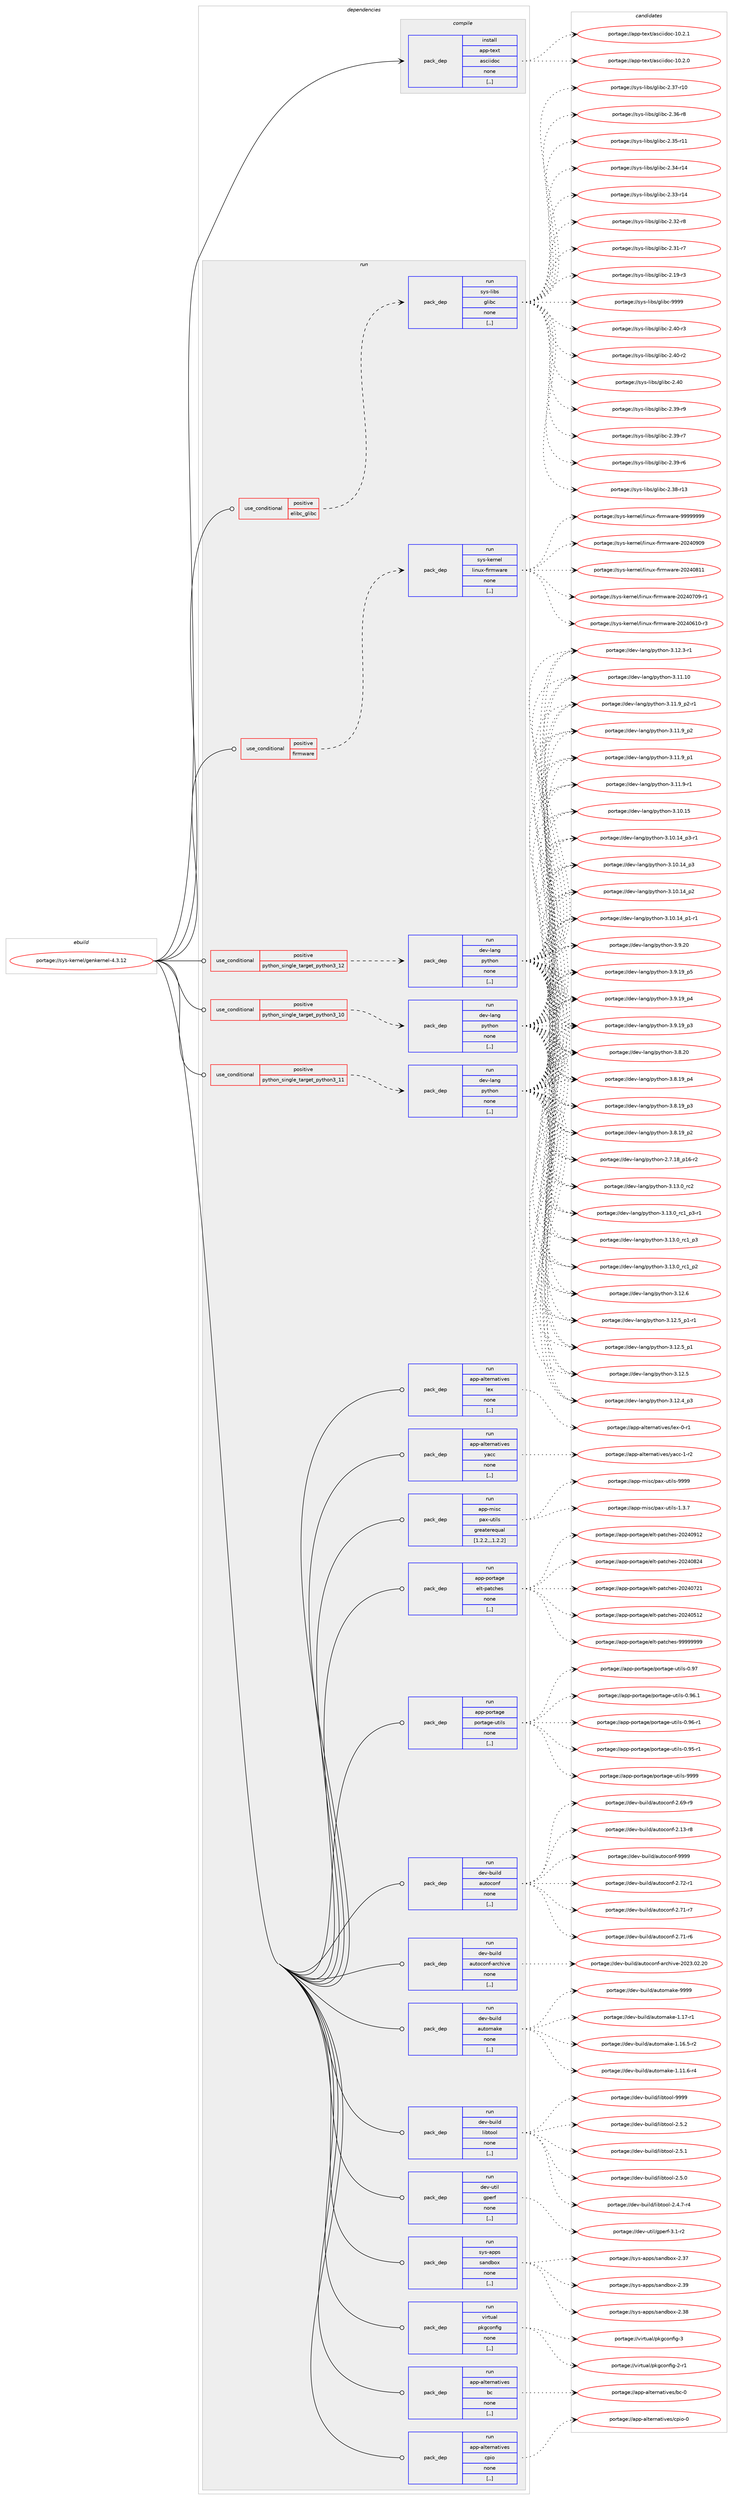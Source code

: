 digraph prolog {

# *************
# Graph options
# *************

newrank=true;
concentrate=true;
compound=true;
graph [rankdir=LR,fontname=Helvetica,fontsize=10,ranksep=1.5];#, ranksep=2.5, nodesep=0.2];
edge  [arrowhead=vee];
node  [fontname=Helvetica,fontsize=10];

# **********
# The ebuild
# **********

subgraph cluster_leftcol {
color=gray;
label=<<i>ebuild</i>>;
id [label="portage://sys-kernel/genkernel-4.3.12", color=red, width=4, href="../sys-kernel/genkernel-4.3.12.svg"];
}

# ****************
# The dependencies
# ****************

subgraph cluster_midcol {
color=gray;
label=<<i>dependencies</i>>;
subgraph cluster_compile {
fillcolor="#eeeeee";
style=filled;
label=<<i>compile</i>>;
subgraph pack17619 {
dependency28033 [label=<<TABLE BORDER="0" CELLBORDER="1" CELLSPACING="0" CELLPADDING="4" WIDTH="220"><TR><TD ROWSPAN="6" CELLPADDING="30">pack_dep</TD></TR><TR><TD WIDTH="110">install</TD></TR><TR><TD>app-text</TD></TR><TR><TD>asciidoc</TD></TR><TR><TD>none</TD></TR><TR><TD>[,,]</TD></TR></TABLE>>, shape=none, color=blue];
}
id:e -> dependency28033:w [weight=20,style="solid",arrowhead="vee"];
}
subgraph cluster_compileandrun {
fillcolor="#eeeeee";
style=filled;
label=<<i>compile and run</i>>;
}
subgraph cluster_run {
fillcolor="#eeeeee";
style=filled;
label=<<i>run</i>>;
subgraph cond10325 {
dependency28034 [label=<<TABLE BORDER="0" CELLBORDER="1" CELLSPACING="0" CELLPADDING="4"><TR><TD ROWSPAN="3" CELLPADDING="10">use_conditional</TD></TR><TR><TD>positive</TD></TR><TR><TD>elibc_glibc</TD></TR></TABLE>>, shape=none, color=red];
subgraph pack17620 {
dependency28035 [label=<<TABLE BORDER="0" CELLBORDER="1" CELLSPACING="0" CELLPADDING="4" WIDTH="220"><TR><TD ROWSPAN="6" CELLPADDING="30">pack_dep</TD></TR><TR><TD WIDTH="110">run</TD></TR><TR><TD>sys-libs</TD></TR><TR><TD>glibc</TD></TR><TR><TD>none</TD></TR><TR><TD>[,,]</TD></TR></TABLE>>, shape=none, color=blue];
}
dependency28034:e -> dependency28035:w [weight=20,style="dashed",arrowhead="vee"];
}
id:e -> dependency28034:w [weight=20,style="solid",arrowhead="odot"];
subgraph cond10326 {
dependency28036 [label=<<TABLE BORDER="0" CELLBORDER="1" CELLSPACING="0" CELLPADDING="4"><TR><TD ROWSPAN="3" CELLPADDING="10">use_conditional</TD></TR><TR><TD>positive</TD></TR><TR><TD>firmware</TD></TR></TABLE>>, shape=none, color=red];
subgraph pack17621 {
dependency28037 [label=<<TABLE BORDER="0" CELLBORDER="1" CELLSPACING="0" CELLPADDING="4" WIDTH="220"><TR><TD ROWSPAN="6" CELLPADDING="30">pack_dep</TD></TR><TR><TD WIDTH="110">run</TD></TR><TR><TD>sys-kernel</TD></TR><TR><TD>linux-firmware</TD></TR><TR><TD>none</TD></TR><TR><TD>[,,]</TD></TR></TABLE>>, shape=none, color=blue];
}
dependency28036:e -> dependency28037:w [weight=20,style="dashed",arrowhead="vee"];
}
id:e -> dependency28036:w [weight=20,style="solid",arrowhead="odot"];
subgraph cond10327 {
dependency28038 [label=<<TABLE BORDER="0" CELLBORDER="1" CELLSPACING="0" CELLPADDING="4"><TR><TD ROWSPAN="3" CELLPADDING="10">use_conditional</TD></TR><TR><TD>positive</TD></TR><TR><TD>python_single_target_python3_10</TD></TR></TABLE>>, shape=none, color=red];
subgraph pack17622 {
dependency28039 [label=<<TABLE BORDER="0" CELLBORDER="1" CELLSPACING="0" CELLPADDING="4" WIDTH="220"><TR><TD ROWSPAN="6" CELLPADDING="30">pack_dep</TD></TR><TR><TD WIDTH="110">run</TD></TR><TR><TD>dev-lang</TD></TR><TR><TD>python</TD></TR><TR><TD>none</TD></TR><TR><TD>[,,]</TD></TR></TABLE>>, shape=none, color=blue];
}
dependency28038:e -> dependency28039:w [weight=20,style="dashed",arrowhead="vee"];
}
id:e -> dependency28038:w [weight=20,style="solid",arrowhead="odot"];
subgraph cond10328 {
dependency28040 [label=<<TABLE BORDER="0" CELLBORDER="1" CELLSPACING="0" CELLPADDING="4"><TR><TD ROWSPAN="3" CELLPADDING="10">use_conditional</TD></TR><TR><TD>positive</TD></TR><TR><TD>python_single_target_python3_11</TD></TR></TABLE>>, shape=none, color=red];
subgraph pack17623 {
dependency28041 [label=<<TABLE BORDER="0" CELLBORDER="1" CELLSPACING="0" CELLPADDING="4" WIDTH="220"><TR><TD ROWSPAN="6" CELLPADDING="30">pack_dep</TD></TR><TR><TD WIDTH="110">run</TD></TR><TR><TD>dev-lang</TD></TR><TR><TD>python</TD></TR><TR><TD>none</TD></TR><TR><TD>[,,]</TD></TR></TABLE>>, shape=none, color=blue];
}
dependency28040:e -> dependency28041:w [weight=20,style="dashed",arrowhead="vee"];
}
id:e -> dependency28040:w [weight=20,style="solid",arrowhead="odot"];
subgraph cond10329 {
dependency28042 [label=<<TABLE BORDER="0" CELLBORDER="1" CELLSPACING="0" CELLPADDING="4"><TR><TD ROWSPAN="3" CELLPADDING="10">use_conditional</TD></TR><TR><TD>positive</TD></TR><TR><TD>python_single_target_python3_12</TD></TR></TABLE>>, shape=none, color=red];
subgraph pack17624 {
dependency28043 [label=<<TABLE BORDER="0" CELLBORDER="1" CELLSPACING="0" CELLPADDING="4" WIDTH="220"><TR><TD ROWSPAN="6" CELLPADDING="30">pack_dep</TD></TR><TR><TD WIDTH="110">run</TD></TR><TR><TD>dev-lang</TD></TR><TR><TD>python</TD></TR><TR><TD>none</TD></TR><TR><TD>[,,]</TD></TR></TABLE>>, shape=none, color=blue];
}
dependency28042:e -> dependency28043:w [weight=20,style="dashed",arrowhead="vee"];
}
id:e -> dependency28042:w [weight=20,style="solid",arrowhead="odot"];
subgraph pack17625 {
dependency28044 [label=<<TABLE BORDER="0" CELLBORDER="1" CELLSPACING="0" CELLPADDING="4" WIDTH="220"><TR><TD ROWSPAN="6" CELLPADDING="30">pack_dep</TD></TR><TR><TD WIDTH="110">run</TD></TR><TR><TD>app-alternatives</TD></TR><TR><TD>bc</TD></TR><TR><TD>none</TD></TR><TR><TD>[,,]</TD></TR></TABLE>>, shape=none, color=blue];
}
id:e -> dependency28044:w [weight=20,style="solid",arrowhead="odot"];
subgraph pack17626 {
dependency28045 [label=<<TABLE BORDER="0" CELLBORDER="1" CELLSPACING="0" CELLPADDING="4" WIDTH="220"><TR><TD ROWSPAN="6" CELLPADDING="30">pack_dep</TD></TR><TR><TD WIDTH="110">run</TD></TR><TR><TD>app-alternatives</TD></TR><TR><TD>cpio</TD></TR><TR><TD>none</TD></TR><TR><TD>[,,]</TD></TR></TABLE>>, shape=none, color=blue];
}
id:e -> dependency28045:w [weight=20,style="solid",arrowhead="odot"];
subgraph pack17627 {
dependency28046 [label=<<TABLE BORDER="0" CELLBORDER="1" CELLSPACING="0" CELLPADDING="4" WIDTH="220"><TR><TD ROWSPAN="6" CELLPADDING="30">pack_dep</TD></TR><TR><TD WIDTH="110">run</TD></TR><TR><TD>app-alternatives</TD></TR><TR><TD>lex</TD></TR><TR><TD>none</TD></TR><TR><TD>[,,]</TD></TR></TABLE>>, shape=none, color=blue];
}
id:e -> dependency28046:w [weight=20,style="solid",arrowhead="odot"];
subgraph pack17628 {
dependency28047 [label=<<TABLE BORDER="0" CELLBORDER="1" CELLSPACING="0" CELLPADDING="4" WIDTH="220"><TR><TD ROWSPAN="6" CELLPADDING="30">pack_dep</TD></TR><TR><TD WIDTH="110">run</TD></TR><TR><TD>app-alternatives</TD></TR><TR><TD>yacc</TD></TR><TR><TD>none</TD></TR><TR><TD>[,,]</TD></TR></TABLE>>, shape=none, color=blue];
}
id:e -> dependency28047:w [weight=20,style="solid",arrowhead="odot"];
subgraph pack17629 {
dependency28048 [label=<<TABLE BORDER="0" CELLBORDER="1" CELLSPACING="0" CELLPADDING="4" WIDTH="220"><TR><TD ROWSPAN="6" CELLPADDING="30">pack_dep</TD></TR><TR><TD WIDTH="110">run</TD></TR><TR><TD>app-misc</TD></TR><TR><TD>pax-utils</TD></TR><TR><TD>greaterequal</TD></TR><TR><TD>[1.2.2,,,1.2.2]</TD></TR></TABLE>>, shape=none, color=blue];
}
id:e -> dependency28048:w [weight=20,style="solid",arrowhead="odot"];
subgraph pack17630 {
dependency28049 [label=<<TABLE BORDER="0" CELLBORDER="1" CELLSPACING="0" CELLPADDING="4" WIDTH="220"><TR><TD ROWSPAN="6" CELLPADDING="30">pack_dep</TD></TR><TR><TD WIDTH="110">run</TD></TR><TR><TD>app-portage</TD></TR><TR><TD>elt-patches</TD></TR><TR><TD>none</TD></TR><TR><TD>[,,]</TD></TR></TABLE>>, shape=none, color=blue];
}
id:e -> dependency28049:w [weight=20,style="solid",arrowhead="odot"];
subgraph pack17631 {
dependency28050 [label=<<TABLE BORDER="0" CELLBORDER="1" CELLSPACING="0" CELLPADDING="4" WIDTH="220"><TR><TD ROWSPAN="6" CELLPADDING="30">pack_dep</TD></TR><TR><TD WIDTH="110">run</TD></TR><TR><TD>app-portage</TD></TR><TR><TD>portage-utils</TD></TR><TR><TD>none</TD></TR><TR><TD>[,,]</TD></TR></TABLE>>, shape=none, color=blue];
}
id:e -> dependency28050:w [weight=20,style="solid",arrowhead="odot"];
subgraph pack17632 {
dependency28051 [label=<<TABLE BORDER="0" CELLBORDER="1" CELLSPACING="0" CELLPADDING="4" WIDTH="220"><TR><TD ROWSPAN="6" CELLPADDING="30">pack_dep</TD></TR><TR><TD WIDTH="110">run</TD></TR><TR><TD>dev-build</TD></TR><TR><TD>autoconf</TD></TR><TR><TD>none</TD></TR><TR><TD>[,,]</TD></TR></TABLE>>, shape=none, color=blue];
}
id:e -> dependency28051:w [weight=20,style="solid",arrowhead="odot"];
subgraph pack17633 {
dependency28052 [label=<<TABLE BORDER="0" CELLBORDER="1" CELLSPACING="0" CELLPADDING="4" WIDTH="220"><TR><TD ROWSPAN="6" CELLPADDING="30">pack_dep</TD></TR><TR><TD WIDTH="110">run</TD></TR><TR><TD>dev-build</TD></TR><TR><TD>autoconf-archive</TD></TR><TR><TD>none</TD></TR><TR><TD>[,,]</TD></TR></TABLE>>, shape=none, color=blue];
}
id:e -> dependency28052:w [weight=20,style="solid",arrowhead="odot"];
subgraph pack17634 {
dependency28053 [label=<<TABLE BORDER="0" CELLBORDER="1" CELLSPACING="0" CELLPADDING="4" WIDTH="220"><TR><TD ROWSPAN="6" CELLPADDING="30">pack_dep</TD></TR><TR><TD WIDTH="110">run</TD></TR><TR><TD>dev-build</TD></TR><TR><TD>automake</TD></TR><TR><TD>none</TD></TR><TR><TD>[,,]</TD></TR></TABLE>>, shape=none, color=blue];
}
id:e -> dependency28053:w [weight=20,style="solid",arrowhead="odot"];
subgraph pack17635 {
dependency28054 [label=<<TABLE BORDER="0" CELLBORDER="1" CELLSPACING="0" CELLPADDING="4" WIDTH="220"><TR><TD ROWSPAN="6" CELLPADDING="30">pack_dep</TD></TR><TR><TD WIDTH="110">run</TD></TR><TR><TD>dev-build</TD></TR><TR><TD>libtool</TD></TR><TR><TD>none</TD></TR><TR><TD>[,,]</TD></TR></TABLE>>, shape=none, color=blue];
}
id:e -> dependency28054:w [weight=20,style="solid",arrowhead="odot"];
subgraph pack17636 {
dependency28055 [label=<<TABLE BORDER="0" CELLBORDER="1" CELLSPACING="0" CELLPADDING="4" WIDTH="220"><TR><TD ROWSPAN="6" CELLPADDING="30">pack_dep</TD></TR><TR><TD WIDTH="110">run</TD></TR><TR><TD>dev-util</TD></TR><TR><TD>gperf</TD></TR><TR><TD>none</TD></TR><TR><TD>[,,]</TD></TR></TABLE>>, shape=none, color=blue];
}
id:e -> dependency28055:w [weight=20,style="solid",arrowhead="odot"];
subgraph pack17637 {
dependency28056 [label=<<TABLE BORDER="0" CELLBORDER="1" CELLSPACING="0" CELLPADDING="4" WIDTH="220"><TR><TD ROWSPAN="6" CELLPADDING="30">pack_dep</TD></TR><TR><TD WIDTH="110">run</TD></TR><TR><TD>sys-apps</TD></TR><TR><TD>sandbox</TD></TR><TR><TD>none</TD></TR><TR><TD>[,,]</TD></TR></TABLE>>, shape=none, color=blue];
}
id:e -> dependency28056:w [weight=20,style="solid",arrowhead="odot"];
subgraph pack17638 {
dependency28057 [label=<<TABLE BORDER="0" CELLBORDER="1" CELLSPACING="0" CELLPADDING="4" WIDTH="220"><TR><TD ROWSPAN="6" CELLPADDING="30">pack_dep</TD></TR><TR><TD WIDTH="110">run</TD></TR><TR><TD>virtual</TD></TR><TR><TD>pkgconfig</TD></TR><TR><TD>none</TD></TR><TR><TD>[,,]</TD></TR></TABLE>>, shape=none, color=blue];
}
id:e -> dependency28057:w [weight=20,style="solid",arrowhead="odot"];
}
}

# **************
# The candidates
# **************

subgraph cluster_choices {
rank=same;
color=gray;
label=<<i>candidates</i>>;

subgraph choice17619 {
color=black;
nodesep=1;
choice97112112451161011201164797115991051051001119945494846504649 [label="portage://app-text/asciidoc-10.2.1", color=red, width=4,href="../app-text/asciidoc-10.2.1.svg"];
choice97112112451161011201164797115991051051001119945494846504648 [label="portage://app-text/asciidoc-10.2.0", color=red, width=4,href="../app-text/asciidoc-10.2.0.svg"];
dependency28033:e -> choice97112112451161011201164797115991051051001119945494846504649:w [style=dotted,weight="100"];
dependency28033:e -> choice97112112451161011201164797115991051051001119945494846504648:w [style=dotted,weight="100"];
}
subgraph choice17620 {
color=black;
nodesep=1;
choice11512111545108105981154710310810598994557575757 [label="portage://sys-libs/glibc-9999", color=red, width=4,href="../sys-libs/glibc-9999.svg"];
choice115121115451081059811547103108105989945504652484511451 [label="portage://sys-libs/glibc-2.40-r3", color=red, width=4,href="../sys-libs/glibc-2.40-r3.svg"];
choice115121115451081059811547103108105989945504652484511450 [label="portage://sys-libs/glibc-2.40-r2", color=red, width=4,href="../sys-libs/glibc-2.40-r2.svg"];
choice11512111545108105981154710310810598994550465248 [label="portage://sys-libs/glibc-2.40", color=red, width=4,href="../sys-libs/glibc-2.40.svg"];
choice115121115451081059811547103108105989945504651574511457 [label="portage://sys-libs/glibc-2.39-r9", color=red, width=4,href="../sys-libs/glibc-2.39-r9.svg"];
choice115121115451081059811547103108105989945504651574511455 [label="portage://sys-libs/glibc-2.39-r7", color=red, width=4,href="../sys-libs/glibc-2.39-r7.svg"];
choice115121115451081059811547103108105989945504651574511454 [label="portage://sys-libs/glibc-2.39-r6", color=red, width=4,href="../sys-libs/glibc-2.39-r6.svg"];
choice11512111545108105981154710310810598994550465156451144951 [label="portage://sys-libs/glibc-2.38-r13", color=red, width=4,href="../sys-libs/glibc-2.38-r13.svg"];
choice11512111545108105981154710310810598994550465155451144948 [label="portage://sys-libs/glibc-2.37-r10", color=red, width=4,href="../sys-libs/glibc-2.37-r10.svg"];
choice115121115451081059811547103108105989945504651544511456 [label="portage://sys-libs/glibc-2.36-r8", color=red, width=4,href="../sys-libs/glibc-2.36-r8.svg"];
choice11512111545108105981154710310810598994550465153451144949 [label="portage://sys-libs/glibc-2.35-r11", color=red, width=4,href="../sys-libs/glibc-2.35-r11.svg"];
choice11512111545108105981154710310810598994550465152451144952 [label="portage://sys-libs/glibc-2.34-r14", color=red, width=4,href="../sys-libs/glibc-2.34-r14.svg"];
choice11512111545108105981154710310810598994550465151451144952 [label="portage://sys-libs/glibc-2.33-r14", color=red, width=4,href="../sys-libs/glibc-2.33-r14.svg"];
choice115121115451081059811547103108105989945504651504511456 [label="portage://sys-libs/glibc-2.32-r8", color=red, width=4,href="../sys-libs/glibc-2.32-r8.svg"];
choice115121115451081059811547103108105989945504651494511455 [label="portage://sys-libs/glibc-2.31-r7", color=red, width=4,href="../sys-libs/glibc-2.31-r7.svg"];
choice115121115451081059811547103108105989945504649574511451 [label="portage://sys-libs/glibc-2.19-r3", color=red, width=4,href="../sys-libs/glibc-2.19-r3.svg"];
dependency28035:e -> choice11512111545108105981154710310810598994557575757:w [style=dotted,weight="100"];
dependency28035:e -> choice115121115451081059811547103108105989945504652484511451:w [style=dotted,weight="100"];
dependency28035:e -> choice115121115451081059811547103108105989945504652484511450:w [style=dotted,weight="100"];
dependency28035:e -> choice11512111545108105981154710310810598994550465248:w [style=dotted,weight="100"];
dependency28035:e -> choice115121115451081059811547103108105989945504651574511457:w [style=dotted,weight="100"];
dependency28035:e -> choice115121115451081059811547103108105989945504651574511455:w [style=dotted,weight="100"];
dependency28035:e -> choice115121115451081059811547103108105989945504651574511454:w [style=dotted,weight="100"];
dependency28035:e -> choice11512111545108105981154710310810598994550465156451144951:w [style=dotted,weight="100"];
dependency28035:e -> choice11512111545108105981154710310810598994550465155451144948:w [style=dotted,weight="100"];
dependency28035:e -> choice115121115451081059811547103108105989945504651544511456:w [style=dotted,weight="100"];
dependency28035:e -> choice11512111545108105981154710310810598994550465153451144949:w [style=dotted,weight="100"];
dependency28035:e -> choice11512111545108105981154710310810598994550465152451144952:w [style=dotted,weight="100"];
dependency28035:e -> choice11512111545108105981154710310810598994550465151451144952:w [style=dotted,weight="100"];
dependency28035:e -> choice115121115451081059811547103108105989945504651504511456:w [style=dotted,weight="100"];
dependency28035:e -> choice115121115451081059811547103108105989945504651494511455:w [style=dotted,weight="100"];
dependency28035:e -> choice115121115451081059811547103108105989945504649574511451:w [style=dotted,weight="100"];
}
subgraph choice17621 {
color=black;
nodesep=1;
choice11512111545107101114110101108471081051101171204510210511410911997114101455757575757575757 [label="portage://sys-kernel/linux-firmware-99999999", color=red, width=4,href="../sys-kernel/linux-firmware-99999999.svg"];
choice11512111545107101114110101108471081051101171204510210511410911997114101455048505248574857 [label="portage://sys-kernel/linux-firmware-20240909", color=red, width=4,href="../sys-kernel/linux-firmware-20240909.svg"];
choice11512111545107101114110101108471081051101171204510210511410911997114101455048505248564949 [label="portage://sys-kernel/linux-firmware-20240811", color=red, width=4,href="../sys-kernel/linux-firmware-20240811.svg"];
choice115121115451071011141101011084710810511011712045102105114109119971141014550485052485548574511449 [label="portage://sys-kernel/linux-firmware-20240709-r1", color=red, width=4,href="../sys-kernel/linux-firmware-20240709-r1.svg"];
choice115121115451071011141101011084710810511011712045102105114109119971141014550485052485449484511451 [label="portage://sys-kernel/linux-firmware-20240610-r3", color=red, width=4,href="../sys-kernel/linux-firmware-20240610-r3.svg"];
dependency28037:e -> choice11512111545107101114110101108471081051101171204510210511410911997114101455757575757575757:w [style=dotted,weight="100"];
dependency28037:e -> choice11512111545107101114110101108471081051101171204510210511410911997114101455048505248574857:w [style=dotted,weight="100"];
dependency28037:e -> choice11512111545107101114110101108471081051101171204510210511410911997114101455048505248564949:w [style=dotted,weight="100"];
dependency28037:e -> choice115121115451071011141101011084710810511011712045102105114109119971141014550485052485548574511449:w [style=dotted,weight="100"];
dependency28037:e -> choice115121115451071011141101011084710810511011712045102105114109119971141014550485052485449484511451:w [style=dotted,weight="100"];
}
subgraph choice17622 {
color=black;
nodesep=1;
choice10010111845108971101034711212111610411111045514649514648951149950 [label="portage://dev-lang/python-3.13.0_rc2", color=red, width=4,href="../dev-lang/python-3.13.0_rc2.svg"];
choice1001011184510897110103471121211161041111104551464951464895114994995112514511449 [label="portage://dev-lang/python-3.13.0_rc1_p3-r1", color=red, width=4,href="../dev-lang/python-3.13.0_rc1_p3-r1.svg"];
choice100101118451089711010347112121116104111110455146495146489511499499511251 [label="portage://dev-lang/python-3.13.0_rc1_p3", color=red, width=4,href="../dev-lang/python-3.13.0_rc1_p3.svg"];
choice100101118451089711010347112121116104111110455146495146489511499499511250 [label="portage://dev-lang/python-3.13.0_rc1_p2", color=red, width=4,href="../dev-lang/python-3.13.0_rc1_p2.svg"];
choice10010111845108971101034711212111610411111045514649504654 [label="portage://dev-lang/python-3.12.6", color=red, width=4,href="../dev-lang/python-3.12.6.svg"];
choice1001011184510897110103471121211161041111104551464950465395112494511449 [label="portage://dev-lang/python-3.12.5_p1-r1", color=red, width=4,href="../dev-lang/python-3.12.5_p1-r1.svg"];
choice100101118451089711010347112121116104111110455146495046539511249 [label="portage://dev-lang/python-3.12.5_p1", color=red, width=4,href="../dev-lang/python-3.12.5_p1.svg"];
choice10010111845108971101034711212111610411111045514649504653 [label="portage://dev-lang/python-3.12.5", color=red, width=4,href="../dev-lang/python-3.12.5.svg"];
choice100101118451089711010347112121116104111110455146495046529511251 [label="portage://dev-lang/python-3.12.4_p3", color=red, width=4,href="../dev-lang/python-3.12.4_p3.svg"];
choice100101118451089711010347112121116104111110455146495046514511449 [label="portage://dev-lang/python-3.12.3-r1", color=red, width=4,href="../dev-lang/python-3.12.3-r1.svg"];
choice1001011184510897110103471121211161041111104551464949464948 [label="portage://dev-lang/python-3.11.10", color=red, width=4,href="../dev-lang/python-3.11.10.svg"];
choice1001011184510897110103471121211161041111104551464949465795112504511449 [label="portage://dev-lang/python-3.11.9_p2-r1", color=red, width=4,href="../dev-lang/python-3.11.9_p2-r1.svg"];
choice100101118451089711010347112121116104111110455146494946579511250 [label="portage://dev-lang/python-3.11.9_p2", color=red, width=4,href="../dev-lang/python-3.11.9_p2.svg"];
choice100101118451089711010347112121116104111110455146494946579511249 [label="portage://dev-lang/python-3.11.9_p1", color=red, width=4,href="../dev-lang/python-3.11.9_p1.svg"];
choice100101118451089711010347112121116104111110455146494946574511449 [label="portage://dev-lang/python-3.11.9-r1", color=red, width=4,href="../dev-lang/python-3.11.9-r1.svg"];
choice1001011184510897110103471121211161041111104551464948464953 [label="portage://dev-lang/python-3.10.15", color=red, width=4,href="../dev-lang/python-3.10.15.svg"];
choice100101118451089711010347112121116104111110455146494846495295112514511449 [label="portage://dev-lang/python-3.10.14_p3-r1", color=red, width=4,href="../dev-lang/python-3.10.14_p3-r1.svg"];
choice10010111845108971101034711212111610411111045514649484649529511251 [label="portage://dev-lang/python-3.10.14_p3", color=red, width=4,href="../dev-lang/python-3.10.14_p3.svg"];
choice10010111845108971101034711212111610411111045514649484649529511250 [label="portage://dev-lang/python-3.10.14_p2", color=red, width=4,href="../dev-lang/python-3.10.14_p2.svg"];
choice100101118451089711010347112121116104111110455146494846495295112494511449 [label="portage://dev-lang/python-3.10.14_p1-r1", color=red, width=4,href="../dev-lang/python-3.10.14_p1-r1.svg"];
choice10010111845108971101034711212111610411111045514657465048 [label="portage://dev-lang/python-3.9.20", color=red, width=4,href="../dev-lang/python-3.9.20.svg"];
choice100101118451089711010347112121116104111110455146574649579511253 [label="portage://dev-lang/python-3.9.19_p5", color=red, width=4,href="../dev-lang/python-3.9.19_p5.svg"];
choice100101118451089711010347112121116104111110455146574649579511252 [label="portage://dev-lang/python-3.9.19_p4", color=red, width=4,href="../dev-lang/python-3.9.19_p4.svg"];
choice100101118451089711010347112121116104111110455146574649579511251 [label="portage://dev-lang/python-3.9.19_p3", color=red, width=4,href="../dev-lang/python-3.9.19_p3.svg"];
choice10010111845108971101034711212111610411111045514656465048 [label="portage://dev-lang/python-3.8.20", color=red, width=4,href="../dev-lang/python-3.8.20.svg"];
choice100101118451089711010347112121116104111110455146564649579511252 [label="portage://dev-lang/python-3.8.19_p4", color=red, width=4,href="../dev-lang/python-3.8.19_p4.svg"];
choice100101118451089711010347112121116104111110455146564649579511251 [label="portage://dev-lang/python-3.8.19_p3", color=red, width=4,href="../dev-lang/python-3.8.19_p3.svg"];
choice100101118451089711010347112121116104111110455146564649579511250 [label="portage://dev-lang/python-3.8.19_p2", color=red, width=4,href="../dev-lang/python-3.8.19_p2.svg"];
choice100101118451089711010347112121116104111110455046554649569511249544511450 [label="portage://dev-lang/python-2.7.18_p16-r2", color=red, width=4,href="../dev-lang/python-2.7.18_p16-r2.svg"];
dependency28039:e -> choice10010111845108971101034711212111610411111045514649514648951149950:w [style=dotted,weight="100"];
dependency28039:e -> choice1001011184510897110103471121211161041111104551464951464895114994995112514511449:w [style=dotted,weight="100"];
dependency28039:e -> choice100101118451089711010347112121116104111110455146495146489511499499511251:w [style=dotted,weight="100"];
dependency28039:e -> choice100101118451089711010347112121116104111110455146495146489511499499511250:w [style=dotted,weight="100"];
dependency28039:e -> choice10010111845108971101034711212111610411111045514649504654:w [style=dotted,weight="100"];
dependency28039:e -> choice1001011184510897110103471121211161041111104551464950465395112494511449:w [style=dotted,weight="100"];
dependency28039:e -> choice100101118451089711010347112121116104111110455146495046539511249:w [style=dotted,weight="100"];
dependency28039:e -> choice10010111845108971101034711212111610411111045514649504653:w [style=dotted,weight="100"];
dependency28039:e -> choice100101118451089711010347112121116104111110455146495046529511251:w [style=dotted,weight="100"];
dependency28039:e -> choice100101118451089711010347112121116104111110455146495046514511449:w [style=dotted,weight="100"];
dependency28039:e -> choice1001011184510897110103471121211161041111104551464949464948:w [style=dotted,weight="100"];
dependency28039:e -> choice1001011184510897110103471121211161041111104551464949465795112504511449:w [style=dotted,weight="100"];
dependency28039:e -> choice100101118451089711010347112121116104111110455146494946579511250:w [style=dotted,weight="100"];
dependency28039:e -> choice100101118451089711010347112121116104111110455146494946579511249:w [style=dotted,weight="100"];
dependency28039:e -> choice100101118451089711010347112121116104111110455146494946574511449:w [style=dotted,weight="100"];
dependency28039:e -> choice1001011184510897110103471121211161041111104551464948464953:w [style=dotted,weight="100"];
dependency28039:e -> choice100101118451089711010347112121116104111110455146494846495295112514511449:w [style=dotted,weight="100"];
dependency28039:e -> choice10010111845108971101034711212111610411111045514649484649529511251:w [style=dotted,weight="100"];
dependency28039:e -> choice10010111845108971101034711212111610411111045514649484649529511250:w [style=dotted,weight="100"];
dependency28039:e -> choice100101118451089711010347112121116104111110455146494846495295112494511449:w [style=dotted,weight="100"];
dependency28039:e -> choice10010111845108971101034711212111610411111045514657465048:w [style=dotted,weight="100"];
dependency28039:e -> choice100101118451089711010347112121116104111110455146574649579511253:w [style=dotted,weight="100"];
dependency28039:e -> choice100101118451089711010347112121116104111110455146574649579511252:w [style=dotted,weight="100"];
dependency28039:e -> choice100101118451089711010347112121116104111110455146574649579511251:w [style=dotted,weight="100"];
dependency28039:e -> choice10010111845108971101034711212111610411111045514656465048:w [style=dotted,weight="100"];
dependency28039:e -> choice100101118451089711010347112121116104111110455146564649579511252:w [style=dotted,weight="100"];
dependency28039:e -> choice100101118451089711010347112121116104111110455146564649579511251:w [style=dotted,weight="100"];
dependency28039:e -> choice100101118451089711010347112121116104111110455146564649579511250:w [style=dotted,weight="100"];
dependency28039:e -> choice100101118451089711010347112121116104111110455046554649569511249544511450:w [style=dotted,weight="100"];
}
subgraph choice17623 {
color=black;
nodesep=1;
choice10010111845108971101034711212111610411111045514649514648951149950 [label="portage://dev-lang/python-3.13.0_rc2", color=red, width=4,href="../dev-lang/python-3.13.0_rc2.svg"];
choice1001011184510897110103471121211161041111104551464951464895114994995112514511449 [label="portage://dev-lang/python-3.13.0_rc1_p3-r1", color=red, width=4,href="../dev-lang/python-3.13.0_rc1_p3-r1.svg"];
choice100101118451089711010347112121116104111110455146495146489511499499511251 [label="portage://dev-lang/python-3.13.0_rc1_p3", color=red, width=4,href="../dev-lang/python-3.13.0_rc1_p3.svg"];
choice100101118451089711010347112121116104111110455146495146489511499499511250 [label="portage://dev-lang/python-3.13.0_rc1_p2", color=red, width=4,href="../dev-lang/python-3.13.0_rc1_p2.svg"];
choice10010111845108971101034711212111610411111045514649504654 [label="portage://dev-lang/python-3.12.6", color=red, width=4,href="../dev-lang/python-3.12.6.svg"];
choice1001011184510897110103471121211161041111104551464950465395112494511449 [label="portage://dev-lang/python-3.12.5_p1-r1", color=red, width=4,href="../dev-lang/python-3.12.5_p1-r1.svg"];
choice100101118451089711010347112121116104111110455146495046539511249 [label="portage://dev-lang/python-3.12.5_p1", color=red, width=4,href="../dev-lang/python-3.12.5_p1.svg"];
choice10010111845108971101034711212111610411111045514649504653 [label="portage://dev-lang/python-3.12.5", color=red, width=4,href="../dev-lang/python-3.12.5.svg"];
choice100101118451089711010347112121116104111110455146495046529511251 [label="portage://dev-lang/python-3.12.4_p3", color=red, width=4,href="../dev-lang/python-3.12.4_p3.svg"];
choice100101118451089711010347112121116104111110455146495046514511449 [label="portage://dev-lang/python-3.12.3-r1", color=red, width=4,href="../dev-lang/python-3.12.3-r1.svg"];
choice1001011184510897110103471121211161041111104551464949464948 [label="portage://dev-lang/python-3.11.10", color=red, width=4,href="../dev-lang/python-3.11.10.svg"];
choice1001011184510897110103471121211161041111104551464949465795112504511449 [label="portage://dev-lang/python-3.11.9_p2-r1", color=red, width=4,href="../dev-lang/python-3.11.9_p2-r1.svg"];
choice100101118451089711010347112121116104111110455146494946579511250 [label="portage://dev-lang/python-3.11.9_p2", color=red, width=4,href="../dev-lang/python-3.11.9_p2.svg"];
choice100101118451089711010347112121116104111110455146494946579511249 [label="portage://dev-lang/python-3.11.9_p1", color=red, width=4,href="../dev-lang/python-3.11.9_p1.svg"];
choice100101118451089711010347112121116104111110455146494946574511449 [label="portage://dev-lang/python-3.11.9-r1", color=red, width=4,href="../dev-lang/python-3.11.9-r1.svg"];
choice1001011184510897110103471121211161041111104551464948464953 [label="portage://dev-lang/python-3.10.15", color=red, width=4,href="../dev-lang/python-3.10.15.svg"];
choice100101118451089711010347112121116104111110455146494846495295112514511449 [label="portage://dev-lang/python-3.10.14_p3-r1", color=red, width=4,href="../dev-lang/python-3.10.14_p3-r1.svg"];
choice10010111845108971101034711212111610411111045514649484649529511251 [label="portage://dev-lang/python-3.10.14_p3", color=red, width=4,href="../dev-lang/python-3.10.14_p3.svg"];
choice10010111845108971101034711212111610411111045514649484649529511250 [label="portage://dev-lang/python-3.10.14_p2", color=red, width=4,href="../dev-lang/python-3.10.14_p2.svg"];
choice100101118451089711010347112121116104111110455146494846495295112494511449 [label="portage://dev-lang/python-3.10.14_p1-r1", color=red, width=4,href="../dev-lang/python-3.10.14_p1-r1.svg"];
choice10010111845108971101034711212111610411111045514657465048 [label="portage://dev-lang/python-3.9.20", color=red, width=4,href="../dev-lang/python-3.9.20.svg"];
choice100101118451089711010347112121116104111110455146574649579511253 [label="portage://dev-lang/python-3.9.19_p5", color=red, width=4,href="../dev-lang/python-3.9.19_p5.svg"];
choice100101118451089711010347112121116104111110455146574649579511252 [label="portage://dev-lang/python-3.9.19_p4", color=red, width=4,href="../dev-lang/python-3.9.19_p4.svg"];
choice100101118451089711010347112121116104111110455146574649579511251 [label="portage://dev-lang/python-3.9.19_p3", color=red, width=4,href="../dev-lang/python-3.9.19_p3.svg"];
choice10010111845108971101034711212111610411111045514656465048 [label="portage://dev-lang/python-3.8.20", color=red, width=4,href="../dev-lang/python-3.8.20.svg"];
choice100101118451089711010347112121116104111110455146564649579511252 [label="portage://dev-lang/python-3.8.19_p4", color=red, width=4,href="../dev-lang/python-3.8.19_p4.svg"];
choice100101118451089711010347112121116104111110455146564649579511251 [label="portage://dev-lang/python-3.8.19_p3", color=red, width=4,href="../dev-lang/python-3.8.19_p3.svg"];
choice100101118451089711010347112121116104111110455146564649579511250 [label="portage://dev-lang/python-3.8.19_p2", color=red, width=4,href="../dev-lang/python-3.8.19_p2.svg"];
choice100101118451089711010347112121116104111110455046554649569511249544511450 [label="portage://dev-lang/python-2.7.18_p16-r2", color=red, width=4,href="../dev-lang/python-2.7.18_p16-r2.svg"];
dependency28041:e -> choice10010111845108971101034711212111610411111045514649514648951149950:w [style=dotted,weight="100"];
dependency28041:e -> choice1001011184510897110103471121211161041111104551464951464895114994995112514511449:w [style=dotted,weight="100"];
dependency28041:e -> choice100101118451089711010347112121116104111110455146495146489511499499511251:w [style=dotted,weight="100"];
dependency28041:e -> choice100101118451089711010347112121116104111110455146495146489511499499511250:w [style=dotted,weight="100"];
dependency28041:e -> choice10010111845108971101034711212111610411111045514649504654:w [style=dotted,weight="100"];
dependency28041:e -> choice1001011184510897110103471121211161041111104551464950465395112494511449:w [style=dotted,weight="100"];
dependency28041:e -> choice100101118451089711010347112121116104111110455146495046539511249:w [style=dotted,weight="100"];
dependency28041:e -> choice10010111845108971101034711212111610411111045514649504653:w [style=dotted,weight="100"];
dependency28041:e -> choice100101118451089711010347112121116104111110455146495046529511251:w [style=dotted,weight="100"];
dependency28041:e -> choice100101118451089711010347112121116104111110455146495046514511449:w [style=dotted,weight="100"];
dependency28041:e -> choice1001011184510897110103471121211161041111104551464949464948:w [style=dotted,weight="100"];
dependency28041:e -> choice1001011184510897110103471121211161041111104551464949465795112504511449:w [style=dotted,weight="100"];
dependency28041:e -> choice100101118451089711010347112121116104111110455146494946579511250:w [style=dotted,weight="100"];
dependency28041:e -> choice100101118451089711010347112121116104111110455146494946579511249:w [style=dotted,weight="100"];
dependency28041:e -> choice100101118451089711010347112121116104111110455146494946574511449:w [style=dotted,weight="100"];
dependency28041:e -> choice1001011184510897110103471121211161041111104551464948464953:w [style=dotted,weight="100"];
dependency28041:e -> choice100101118451089711010347112121116104111110455146494846495295112514511449:w [style=dotted,weight="100"];
dependency28041:e -> choice10010111845108971101034711212111610411111045514649484649529511251:w [style=dotted,weight="100"];
dependency28041:e -> choice10010111845108971101034711212111610411111045514649484649529511250:w [style=dotted,weight="100"];
dependency28041:e -> choice100101118451089711010347112121116104111110455146494846495295112494511449:w [style=dotted,weight="100"];
dependency28041:e -> choice10010111845108971101034711212111610411111045514657465048:w [style=dotted,weight="100"];
dependency28041:e -> choice100101118451089711010347112121116104111110455146574649579511253:w [style=dotted,weight="100"];
dependency28041:e -> choice100101118451089711010347112121116104111110455146574649579511252:w [style=dotted,weight="100"];
dependency28041:e -> choice100101118451089711010347112121116104111110455146574649579511251:w [style=dotted,weight="100"];
dependency28041:e -> choice10010111845108971101034711212111610411111045514656465048:w [style=dotted,weight="100"];
dependency28041:e -> choice100101118451089711010347112121116104111110455146564649579511252:w [style=dotted,weight="100"];
dependency28041:e -> choice100101118451089711010347112121116104111110455146564649579511251:w [style=dotted,weight="100"];
dependency28041:e -> choice100101118451089711010347112121116104111110455146564649579511250:w [style=dotted,weight="100"];
dependency28041:e -> choice100101118451089711010347112121116104111110455046554649569511249544511450:w [style=dotted,weight="100"];
}
subgraph choice17624 {
color=black;
nodesep=1;
choice10010111845108971101034711212111610411111045514649514648951149950 [label="portage://dev-lang/python-3.13.0_rc2", color=red, width=4,href="../dev-lang/python-3.13.0_rc2.svg"];
choice1001011184510897110103471121211161041111104551464951464895114994995112514511449 [label="portage://dev-lang/python-3.13.0_rc1_p3-r1", color=red, width=4,href="../dev-lang/python-3.13.0_rc1_p3-r1.svg"];
choice100101118451089711010347112121116104111110455146495146489511499499511251 [label="portage://dev-lang/python-3.13.0_rc1_p3", color=red, width=4,href="../dev-lang/python-3.13.0_rc1_p3.svg"];
choice100101118451089711010347112121116104111110455146495146489511499499511250 [label="portage://dev-lang/python-3.13.0_rc1_p2", color=red, width=4,href="../dev-lang/python-3.13.0_rc1_p2.svg"];
choice10010111845108971101034711212111610411111045514649504654 [label="portage://dev-lang/python-3.12.6", color=red, width=4,href="../dev-lang/python-3.12.6.svg"];
choice1001011184510897110103471121211161041111104551464950465395112494511449 [label="portage://dev-lang/python-3.12.5_p1-r1", color=red, width=4,href="../dev-lang/python-3.12.5_p1-r1.svg"];
choice100101118451089711010347112121116104111110455146495046539511249 [label="portage://dev-lang/python-3.12.5_p1", color=red, width=4,href="../dev-lang/python-3.12.5_p1.svg"];
choice10010111845108971101034711212111610411111045514649504653 [label="portage://dev-lang/python-3.12.5", color=red, width=4,href="../dev-lang/python-3.12.5.svg"];
choice100101118451089711010347112121116104111110455146495046529511251 [label="portage://dev-lang/python-3.12.4_p3", color=red, width=4,href="../dev-lang/python-3.12.4_p3.svg"];
choice100101118451089711010347112121116104111110455146495046514511449 [label="portage://dev-lang/python-3.12.3-r1", color=red, width=4,href="../dev-lang/python-3.12.3-r1.svg"];
choice1001011184510897110103471121211161041111104551464949464948 [label="portage://dev-lang/python-3.11.10", color=red, width=4,href="../dev-lang/python-3.11.10.svg"];
choice1001011184510897110103471121211161041111104551464949465795112504511449 [label="portage://dev-lang/python-3.11.9_p2-r1", color=red, width=4,href="../dev-lang/python-3.11.9_p2-r1.svg"];
choice100101118451089711010347112121116104111110455146494946579511250 [label="portage://dev-lang/python-3.11.9_p2", color=red, width=4,href="../dev-lang/python-3.11.9_p2.svg"];
choice100101118451089711010347112121116104111110455146494946579511249 [label="portage://dev-lang/python-3.11.9_p1", color=red, width=4,href="../dev-lang/python-3.11.9_p1.svg"];
choice100101118451089711010347112121116104111110455146494946574511449 [label="portage://dev-lang/python-3.11.9-r1", color=red, width=4,href="../dev-lang/python-3.11.9-r1.svg"];
choice1001011184510897110103471121211161041111104551464948464953 [label="portage://dev-lang/python-3.10.15", color=red, width=4,href="../dev-lang/python-3.10.15.svg"];
choice100101118451089711010347112121116104111110455146494846495295112514511449 [label="portage://dev-lang/python-3.10.14_p3-r1", color=red, width=4,href="../dev-lang/python-3.10.14_p3-r1.svg"];
choice10010111845108971101034711212111610411111045514649484649529511251 [label="portage://dev-lang/python-3.10.14_p3", color=red, width=4,href="../dev-lang/python-3.10.14_p3.svg"];
choice10010111845108971101034711212111610411111045514649484649529511250 [label="portage://dev-lang/python-3.10.14_p2", color=red, width=4,href="../dev-lang/python-3.10.14_p2.svg"];
choice100101118451089711010347112121116104111110455146494846495295112494511449 [label="portage://dev-lang/python-3.10.14_p1-r1", color=red, width=4,href="../dev-lang/python-3.10.14_p1-r1.svg"];
choice10010111845108971101034711212111610411111045514657465048 [label="portage://dev-lang/python-3.9.20", color=red, width=4,href="../dev-lang/python-3.9.20.svg"];
choice100101118451089711010347112121116104111110455146574649579511253 [label="portage://dev-lang/python-3.9.19_p5", color=red, width=4,href="../dev-lang/python-3.9.19_p5.svg"];
choice100101118451089711010347112121116104111110455146574649579511252 [label="portage://dev-lang/python-3.9.19_p4", color=red, width=4,href="../dev-lang/python-3.9.19_p4.svg"];
choice100101118451089711010347112121116104111110455146574649579511251 [label="portage://dev-lang/python-3.9.19_p3", color=red, width=4,href="../dev-lang/python-3.9.19_p3.svg"];
choice10010111845108971101034711212111610411111045514656465048 [label="portage://dev-lang/python-3.8.20", color=red, width=4,href="../dev-lang/python-3.8.20.svg"];
choice100101118451089711010347112121116104111110455146564649579511252 [label="portage://dev-lang/python-3.8.19_p4", color=red, width=4,href="../dev-lang/python-3.8.19_p4.svg"];
choice100101118451089711010347112121116104111110455146564649579511251 [label="portage://dev-lang/python-3.8.19_p3", color=red, width=4,href="../dev-lang/python-3.8.19_p3.svg"];
choice100101118451089711010347112121116104111110455146564649579511250 [label="portage://dev-lang/python-3.8.19_p2", color=red, width=4,href="../dev-lang/python-3.8.19_p2.svg"];
choice100101118451089711010347112121116104111110455046554649569511249544511450 [label="portage://dev-lang/python-2.7.18_p16-r2", color=red, width=4,href="../dev-lang/python-2.7.18_p16-r2.svg"];
dependency28043:e -> choice10010111845108971101034711212111610411111045514649514648951149950:w [style=dotted,weight="100"];
dependency28043:e -> choice1001011184510897110103471121211161041111104551464951464895114994995112514511449:w [style=dotted,weight="100"];
dependency28043:e -> choice100101118451089711010347112121116104111110455146495146489511499499511251:w [style=dotted,weight="100"];
dependency28043:e -> choice100101118451089711010347112121116104111110455146495146489511499499511250:w [style=dotted,weight="100"];
dependency28043:e -> choice10010111845108971101034711212111610411111045514649504654:w [style=dotted,weight="100"];
dependency28043:e -> choice1001011184510897110103471121211161041111104551464950465395112494511449:w [style=dotted,weight="100"];
dependency28043:e -> choice100101118451089711010347112121116104111110455146495046539511249:w [style=dotted,weight="100"];
dependency28043:e -> choice10010111845108971101034711212111610411111045514649504653:w [style=dotted,weight="100"];
dependency28043:e -> choice100101118451089711010347112121116104111110455146495046529511251:w [style=dotted,weight="100"];
dependency28043:e -> choice100101118451089711010347112121116104111110455146495046514511449:w [style=dotted,weight="100"];
dependency28043:e -> choice1001011184510897110103471121211161041111104551464949464948:w [style=dotted,weight="100"];
dependency28043:e -> choice1001011184510897110103471121211161041111104551464949465795112504511449:w [style=dotted,weight="100"];
dependency28043:e -> choice100101118451089711010347112121116104111110455146494946579511250:w [style=dotted,weight="100"];
dependency28043:e -> choice100101118451089711010347112121116104111110455146494946579511249:w [style=dotted,weight="100"];
dependency28043:e -> choice100101118451089711010347112121116104111110455146494946574511449:w [style=dotted,weight="100"];
dependency28043:e -> choice1001011184510897110103471121211161041111104551464948464953:w [style=dotted,weight="100"];
dependency28043:e -> choice100101118451089711010347112121116104111110455146494846495295112514511449:w [style=dotted,weight="100"];
dependency28043:e -> choice10010111845108971101034711212111610411111045514649484649529511251:w [style=dotted,weight="100"];
dependency28043:e -> choice10010111845108971101034711212111610411111045514649484649529511250:w [style=dotted,weight="100"];
dependency28043:e -> choice100101118451089711010347112121116104111110455146494846495295112494511449:w [style=dotted,weight="100"];
dependency28043:e -> choice10010111845108971101034711212111610411111045514657465048:w [style=dotted,weight="100"];
dependency28043:e -> choice100101118451089711010347112121116104111110455146574649579511253:w [style=dotted,weight="100"];
dependency28043:e -> choice100101118451089711010347112121116104111110455146574649579511252:w [style=dotted,weight="100"];
dependency28043:e -> choice100101118451089711010347112121116104111110455146574649579511251:w [style=dotted,weight="100"];
dependency28043:e -> choice10010111845108971101034711212111610411111045514656465048:w [style=dotted,weight="100"];
dependency28043:e -> choice100101118451089711010347112121116104111110455146564649579511252:w [style=dotted,weight="100"];
dependency28043:e -> choice100101118451089711010347112121116104111110455146564649579511251:w [style=dotted,weight="100"];
dependency28043:e -> choice100101118451089711010347112121116104111110455146564649579511250:w [style=dotted,weight="100"];
dependency28043:e -> choice100101118451089711010347112121116104111110455046554649569511249544511450:w [style=dotted,weight="100"];
}
subgraph choice17625 {
color=black;
nodesep=1;
choice971121124597108116101114110971161051181011154798994548 [label="portage://app-alternatives/bc-0", color=red, width=4,href="../app-alternatives/bc-0.svg"];
dependency28044:e -> choice971121124597108116101114110971161051181011154798994548:w [style=dotted,weight="100"];
}
subgraph choice17626 {
color=black;
nodesep=1;
choice9711211245971081161011141109711610511810111547991121051114548 [label="portage://app-alternatives/cpio-0", color=red, width=4,href="../app-alternatives/cpio-0.svg"];
dependency28045:e -> choice9711211245971081161011141109711610511810111547991121051114548:w [style=dotted,weight="100"];
}
subgraph choice17627 {
color=black;
nodesep=1;
choice971121124597108116101114110971161051181011154710810112045484511449 [label="portage://app-alternatives/lex-0-r1", color=red, width=4,href="../app-alternatives/lex-0-r1.svg"];
dependency28046:e -> choice971121124597108116101114110971161051181011154710810112045484511449:w [style=dotted,weight="100"];
}
subgraph choice17628 {
color=black;
nodesep=1;
choice971121124597108116101114110971161051181011154712197999945494511450 [label="portage://app-alternatives/yacc-1-r2", color=red, width=4,href="../app-alternatives/yacc-1-r2.svg"];
dependency28047:e -> choice971121124597108116101114110971161051181011154712197999945494511450:w [style=dotted,weight="100"];
}
subgraph choice17629 {
color=black;
nodesep=1;
choice9711211245109105115994711297120451171161051081154557575757 [label="portage://app-misc/pax-utils-9999", color=red, width=4,href="../app-misc/pax-utils-9999.svg"];
choice971121124510910511599471129712045117116105108115454946514655 [label="portage://app-misc/pax-utils-1.3.7", color=red, width=4,href="../app-misc/pax-utils-1.3.7.svg"];
dependency28048:e -> choice9711211245109105115994711297120451171161051081154557575757:w [style=dotted,weight="100"];
dependency28048:e -> choice971121124510910511599471129712045117116105108115454946514655:w [style=dotted,weight="100"];
}
subgraph choice17630 {
color=black;
nodesep=1;
choice97112112451121111141169710310147101108116451129711699104101115455757575757575757 [label="portage://app-portage/elt-patches-99999999", color=red, width=4,href="../app-portage/elt-patches-99999999.svg"];
choice97112112451121111141169710310147101108116451129711699104101115455048505248574950 [label="portage://app-portage/elt-patches-20240912", color=red, width=4,href="../app-portage/elt-patches-20240912.svg"];
choice97112112451121111141169710310147101108116451129711699104101115455048505248565052 [label="portage://app-portage/elt-patches-20240824", color=red, width=4,href="../app-portage/elt-patches-20240824.svg"];
choice97112112451121111141169710310147101108116451129711699104101115455048505248555049 [label="portage://app-portage/elt-patches-20240721", color=red, width=4,href="../app-portage/elt-patches-20240721.svg"];
choice97112112451121111141169710310147101108116451129711699104101115455048505248534950 [label="portage://app-portage/elt-patches-20240512", color=red, width=4,href="../app-portage/elt-patches-20240512.svg"];
dependency28049:e -> choice97112112451121111141169710310147101108116451129711699104101115455757575757575757:w [style=dotted,weight="100"];
dependency28049:e -> choice97112112451121111141169710310147101108116451129711699104101115455048505248574950:w [style=dotted,weight="100"];
dependency28049:e -> choice97112112451121111141169710310147101108116451129711699104101115455048505248565052:w [style=dotted,weight="100"];
dependency28049:e -> choice97112112451121111141169710310147101108116451129711699104101115455048505248555049:w [style=dotted,weight="100"];
dependency28049:e -> choice97112112451121111141169710310147101108116451129711699104101115455048505248534950:w [style=dotted,weight="100"];
}
subgraph choice17631 {
color=black;
nodesep=1;
choice9711211245112111114116971031014711211111411697103101451171161051081154557575757 [label="portage://app-portage/portage-utils-9999", color=red, width=4,href="../app-portage/portage-utils-9999.svg"];
choice9711211245112111114116971031014711211111411697103101451171161051081154548465755 [label="portage://app-portage/portage-utils-0.97", color=red, width=4,href="../app-portage/portage-utils-0.97.svg"];
choice97112112451121111141169710310147112111114116971031014511711610510811545484657544649 [label="portage://app-portage/portage-utils-0.96.1", color=red, width=4,href="../app-portage/portage-utils-0.96.1.svg"];
choice97112112451121111141169710310147112111114116971031014511711610510811545484657544511449 [label="portage://app-portage/portage-utils-0.96-r1", color=red, width=4,href="../app-portage/portage-utils-0.96-r1.svg"];
choice97112112451121111141169710310147112111114116971031014511711610510811545484657534511449 [label="portage://app-portage/portage-utils-0.95-r1", color=red, width=4,href="../app-portage/portage-utils-0.95-r1.svg"];
dependency28050:e -> choice9711211245112111114116971031014711211111411697103101451171161051081154557575757:w [style=dotted,weight="100"];
dependency28050:e -> choice9711211245112111114116971031014711211111411697103101451171161051081154548465755:w [style=dotted,weight="100"];
dependency28050:e -> choice97112112451121111141169710310147112111114116971031014511711610510811545484657544649:w [style=dotted,weight="100"];
dependency28050:e -> choice97112112451121111141169710310147112111114116971031014511711610510811545484657544511449:w [style=dotted,weight="100"];
dependency28050:e -> choice97112112451121111141169710310147112111114116971031014511711610510811545484657534511449:w [style=dotted,weight="100"];
}
subgraph choice17632 {
color=black;
nodesep=1;
choice10010111845981171051081004797117116111991111101024557575757 [label="portage://dev-build/autoconf-9999", color=red, width=4,href="../dev-build/autoconf-9999.svg"];
choice100101118459811710510810047971171161119911111010245504655504511449 [label="portage://dev-build/autoconf-2.72-r1", color=red, width=4,href="../dev-build/autoconf-2.72-r1.svg"];
choice100101118459811710510810047971171161119911111010245504655494511455 [label="portage://dev-build/autoconf-2.71-r7", color=red, width=4,href="../dev-build/autoconf-2.71-r7.svg"];
choice100101118459811710510810047971171161119911111010245504655494511454 [label="portage://dev-build/autoconf-2.71-r6", color=red, width=4,href="../dev-build/autoconf-2.71-r6.svg"];
choice100101118459811710510810047971171161119911111010245504654574511457 [label="portage://dev-build/autoconf-2.69-r9", color=red, width=4,href="../dev-build/autoconf-2.69-r9.svg"];
choice100101118459811710510810047971171161119911111010245504649514511456 [label="portage://dev-build/autoconf-2.13-r8", color=red, width=4,href="../dev-build/autoconf-2.13-r8.svg"];
dependency28051:e -> choice10010111845981171051081004797117116111991111101024557575757:w [style=dotted,weight="100"];
dependency28051:e -> choice100101118459811710510810047971171161119911111010245504655504511449:w [style=dotted,weight="100"];
dependency28051:e -> choice100101118459811710510810047971171161119911111010245504655494511455:w [style=dotted,weight="100"];
dependency28051:e -> choice100101118459811710510810047971171161119911111010245504655494511454:w [style=dotted,weight="100"];
dependency28051:e -> choice100101118459811710510810047971171161119911111010245504654574511457:w [style=dotted,weight="100"];
dependency28051:e -> choice100101118459811710510810047971171161119911111010245504649514511456:w [style=dotted,weight="100"];
}
subgraph choice17633 {
color=black;
nodesep=1;
choice10010111845981171051081004797117116111991111101024597114991041051181014550485051464850465048 [label="portage://dev-build/autoconf-archive-2023.02.20", color=red, width=4,href="../dev-build/autoconf-archive-2023.02.20.svg"];
dependency28052:e -> choice10010111845981171051081004797117116111991111101024597114991041051181014550485051464850465048:w [style=dotted,weight="100"];
}
subgraph choice17634 {
color=black;
nodesep=1;
choice10010111845981171051081004797117116111109971071014557575757 [label="portage://dev-build/automake-9999", color=red, width=4,href="../dev-build/automake-9999.svg"];
choice100101118459811710510810047971171161111099710710145494649554511449 [label="portage://dev-build/automake-1.17-r1", color=red, width=4,href="../dev-build/automake-1.17-r1.svg"];
choice1001011184598117105108100479711711611110997107101454946495446534511450 [label="portage://dev-build/automake-1.16.5-r2", color=red, width=4,href="../dev-build/automake-1.16.5-r2.svg"];
choice1001011184598117105108100479711711611110997107101454946494946544511452 [label="portage://dev-build/automake-1.11.6-r4", color=red, width=4,href="../dev-build/automake-1.11.6-r4.svg"];
dependency28053:e -> choice10010111845981171051081004797117116111109971071014557575757:w [style=dotted,weight="100"];
dependency28053:e -> choice100101118459811710510810047971171161111099710710145494649554511449:w [style=dotted,weight="100"];
dependency28053:e -> choice1001011184598117105108100479711711611110997107101454946495446534511450:w [style=dotted,weight="100"];
dependency28053:e -> choice1001011184598117105108100479711711611110997107101454946494946544511452:w [style=dotted,weight="100"];
}
subgraph choice17635 {
color=black;
nodesep=1;
choice100101118459811710510810047108105981161111111084557575757 [label="portage://dev-build/libtool-9999", color=red, width=4,href="../dev-build/libtool-9999.svg"];
choice10010111845981171051081004710810598116111111108455046534650 [label="portage://dev-build/libtool-2.5.2", color=red, width=4,href="../dev-build/libtool-2.5.2.svg"];
choice10010111845981171051081004710810598116111111108455046534649 [label="portage://dev-build/libtool-2.5.1", color=red, width=4,href="../dev-build/libtool-2.5.1.svg"];
choice10010111845981171051081004710810598116111111108455046534648 [label="portage://dev-build/libtool-2.5.0", color=red, width=4,href="../dev-build/libtool-2.5.0.svg"];
choice100101118459811710510810047108105981161111111084550465246554511452 [label="portage://dev-build/libtool-2.4.7-r4", color=red, width=4,href="../dev-build/libtool-2.4.7-r4.svg"];
dependency28054:e -> choice100101118459811710510810047108105981161111111084557575757:w [style=dotted,weight="100"];
dependency28054:e -> choice10010111845981171051081004710810598116111111108455046534650:w [style=dotted,weight="100"];
dependency28054:e -> choice10010111845981171051081004710810598116111111108455046534649:w [style=dotted,weight="100"];
dependency28054:e -> choice10010111845981171051081004710810598116111111108455046534648:w [style=dotted,weight="100"];
dependency28054:e -> choice100101118459811710510810047108105981161111111084550465246554511452:w [style=dotted,weight="100"];
}
subgraph choice17636 {
color=black;
nodesep=1;
choice1001011184511711610510847103112101114102455146494511450 [label="portage://dev-util/gperf-3.1-r2", color=red, width=4,href="../dev-util/gperf-3.1-r2.svg"];
dependency28055:e -> choice1001011184511711610510847103112101114102455146494511450:w [style=dotted,weight="100"];
}
subgraph choice17637 {
color=black;
nodesep=1;
choice11512111545971121121154711597110100981111204550465157 [label="portage://sys-apps/sandbox-2.39", color=red, width=4,href="../sys-apps/sandbox-2.39.svg"];
choice11512111545971121121154711597110100981111204550465156 [label="portage://sys-apps/sandbox-2.38", color=red, width=4,href="../sys-apps/sandbox-2.38.svg"];
choice11512111545971121121154711597110100981111204550465155 [label="portage://sys-apps/sandbox-2.37", color=red, width=4,href="../sys-apps/sandbox-2.37.svg"];
dependency28056:e -> choice11512111545971121121154711597110100981111204550465157:w [style=dotted,weight="100"];
dependency28056:e -> choice11512111545971121121154711597110100981111204550465156:w [style=dotted,weight="100"];
dependency28056:e -> choice11512111545971121121154711597110100981111204550465155:w [style=dotted,weight="100"];
}
subgraph choice17638 {
color=black;
nodesep=1;
choice1181051141161179710847112107103991111101021051034551 [label="portage://virtual/pkgconfig-3", color=red, width=4,href="../virtual/pkgconfig-3.svg"];
choice11810511411611797108471121071039911111010210510345504511449 [label="portage://virtual/pkgconfig-2-r1", color=red, width=4,href="../virtual/pkgconfig-2-r1.svg"];
dependency28057:e -> choice1181051141161179710847112107103991111101021051034551:w [style=dotted,weight="100"];
dependency28057:e -> choice11810511411611797108471121071039911111010210510345504511449:w [style=dotted,weight="100"];
}
}

}
